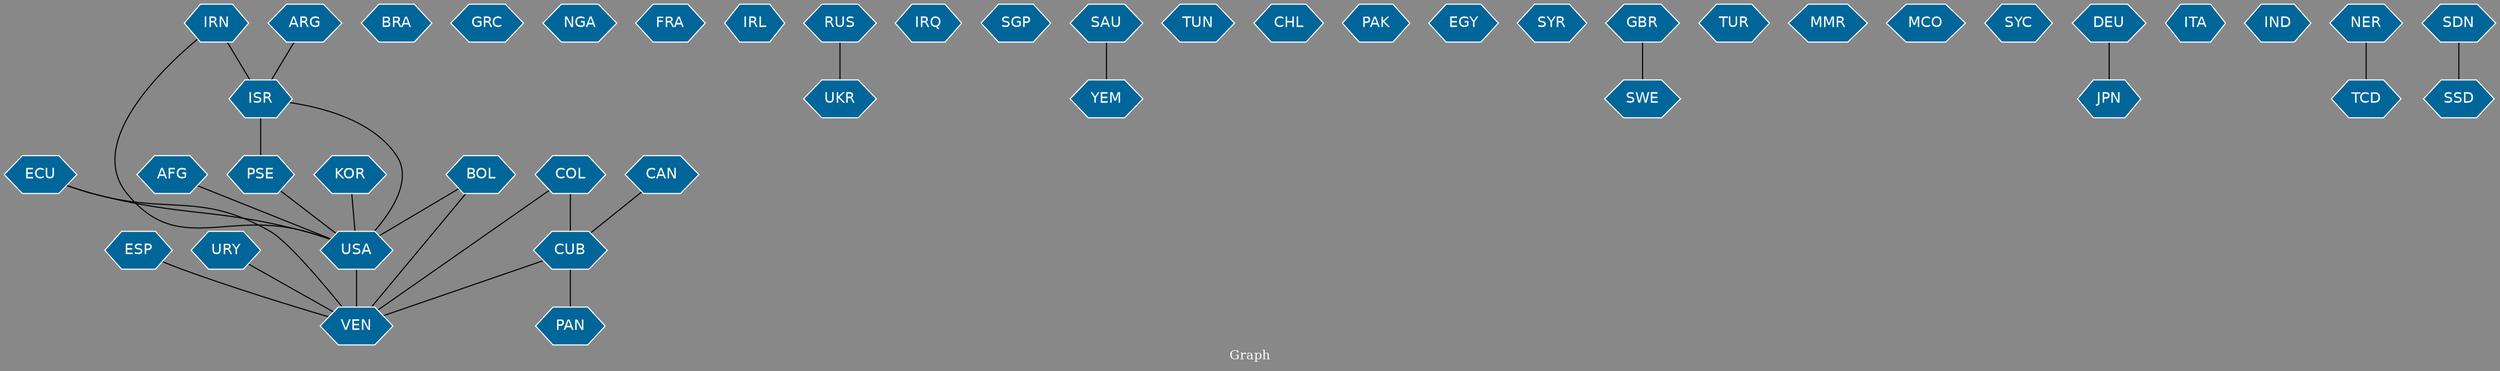 // Countries together in item graph
graph {
	graph [bgcolor="#888888" fontcolor=white fontsize=12 label="Graph" outputorder=edgesfirst overlap=prism]
	node [color=white fillcolor="#006699" fontcolor=white fontname=Helvetica shape=hexagon style=filled]
	edge [arrowhead=open color=black fontcolor=white fontname=Courier fontsize=12]
		VEN [label=VEN]
		USA [label=USA]
		BRA [label=BRA]
		COL [label=COL]
		IRN [label=IRN]
		ARG [label=ARG]
		ESP [label=ESP]
		GRC [label=GRC]
		ISR [label=ISR]
		NGA [label=NGA]
		URY [label=URY]
		CAN [label=CAN]
		CUB [label=CUB]
		AFG [label=AFG]
		PSE [label=PSE]
		BOL [label=BOL]
		FRA [label=FRA]
		IRL [label=IRL]
		RUS [label=RUS]
		IRQ [label=IRQ]
		UKR [label=UKR]
		SGP [label=SGP]
		SAU [label=SAU]
		TUN [label=TUN]
		CHL [label=CHL]
		PAK [label=PAK]
		YEM [label=YEM]
		EGY [label=EGY]
		SYR [label=SYR]
		GBR [label=GBR]
		TUR [label=TUR]
		ECU [label=ECU]
		SWE [label=SWE]
		MMR [label=MMR]
		MCO [label=MCO]
		SYC [label=SYC]
		DEU [label=DEU]
		ITA [label=ITA]
		KOR [label=KOR]
		IND [label=IND]
		JPN [label=JPN]
		TCD [label=TCD]
		NER [label=NER]
		SSD [label=SSD]
		SDN [label=SDN]
		PAN [label=PAN]
			ISR -- PSE [weight=3]
			COL -- CUB [weight=1]
			KOR -- USA [weight=1]
			CUB -- PAN [weight=1]
			DEU -- JPN [weight=1]
			SAU -- YEM [weight=3]
			GBR -- SWE [weight=1]
			BOL -- VEN [weight=1]
			ECU -- VEN [weight=1]
			ESP -- VEN [weight=1]
			COL -- VEN [weight=1]
			AFG -- USA [weight=1]
			CAN -- CUB [weight=1]
			ARG -- ISR [weight=1]
			RUS -- UKR [weight=2]
			IRN -- ISR [weight=2]
			USA -- VEN [weight=2]
			IRN -- USA [weight=1]
			ISR -- USA [weight=3]
			SDN -- SSD [weight=1]
			PSE -- USA [weight=1]
			ECU -- USA [weight=2]
			BOL -- USA [weight=1]
			URY -- VEN [weight=1]
			NER -- TCD [weight=2]
			CUB -- VEN [weight=1]
}